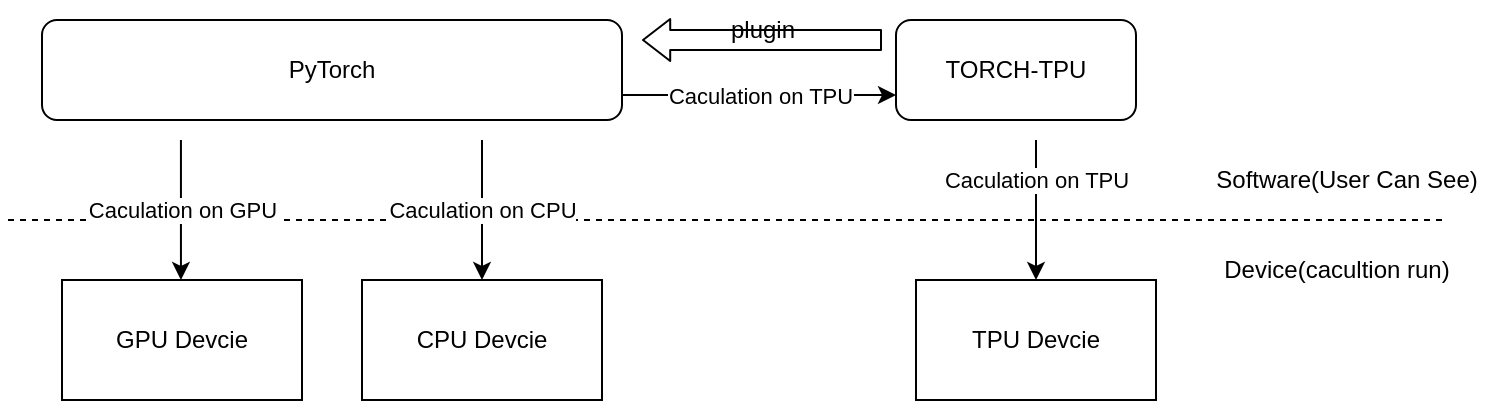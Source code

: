 <mxfile>
    <diagram id="upBO0sA1sfIi6hyUEM8w" name="第 1 页">
        <mxGraphModel dx="1379" dy="839" grid="1" gridSize="10" guides="1" tooltips="1" connect="1" arrows="1" fold="1" page="1" pageScale="1" pageWidth="827" pageHeight="1169" math="0" shadow="0">
            <root>
                <mxCell id="0"/>
                <mxCell id="1" parent="0"/>
                <mxCell id="2" value="PyTorch" style="rounded=1;whiteSpace=wrap;html=1;" vertex="1" parent="1">
                    <mxGeometry x="90" y="160" width="290" height="50" as="geometry"/>
                </mxCell>
                <mxCell id="3" value="TORCH-TPU" style="rounded=1;whiteSpace=wrap;html=1;" vertex="1" parent="1">
                    <mxGeometry x="517" y="160" width="120" height="50" as="geometry"/>
                </mxCell>
                <mxCell id="5" value="" style="shape=flexArrow;endArrow=classic;html=1;endWidth=10;endSize=4.2;" edge="1" parent="1">
                    <mxGeometry width="50" height="50" relative="1" as="geometry">
                        <mxPoint x="510" y="170" as="sourcePoint"/>
                        <mxPoint x="390" y="170" as="targetPoint"/>
                    </mxGeometry>
                </mxCell>
                <mxCell id="6" value="plugin" style="text;html=1;align=center;verticalAlign=middle;resizable=0;points=[];autosize=1;strokeColor=none;fillColor=none;" vertex="1" parent="1">
                    <mxGeometry x="420" y="150" width="60" height="30" as="geometry"/>
                </mxCell>
                <mxCell id="7" value="" style="endArrow=classic;html=1;exitX=1;exitY=0.75;exitDx=0;exitDy=0;entryX=0;entryY=0.75;entryDx=0;entryDy=0;" edge="1" parent="1" source="2" target="3">
                    <mxGeometry relative="1" as="geometry">
                        <mxPoint x="370" y="220" as="sourcePoint"/>
                        <mxPoint x="530" y="220" as="targetPoint"/>
                    </mxGeometry>
                </mxCell>
                <mxCell id="8" value="Caculation on TPU" style="edgeLabel;resizable=0;html=1;align=center;verticalAlign=middle;" connectable="0" vertex="1" parent="7">
                    <mxGeometry relative="1" as="geometry"/>
                </mxCell>
                <mxCell id="9" value="" style="endArrow=none;dashed=1;html=1;" edge="1" parent="1">
                    <mxGeometry width="50" height="50" relative="1" as="geometry">
                        <mxPoint x="790" y="260" as="sourcePoint"/>
                        <mxPoint x="70" y="260" as="targetPoint"/>
                    </mxGeometry>
                </mxCell>
                <mxCell id="10" value="" style="endArrow=classic;html=1;" edge="1" parent="1">
                    <mxGeometry relative="1" as="geometry">
                        <mxPoint x="310" y="220" as="sourcePoint"/>
                        <mxPoint x="310" y="290" as="targetPoint"/>
                    </mxGeometry>
                </mxCell>
                <mxCell id="11" value="Caculation on CPU" style="edgeLabel;resizable=0;html=1;align=center;verticalAlign=middle;" connectable="0" vertex="1" parent="10">
                    <mxGeometry relative="1" as="geometry"/>
                </mxCell>
                <mxCell id="13" value="" style="endArrow=classic;html=1;entryX=0.5;entryY=0;entryDx=0;entryDy=0;" edge="1" parent="1" target="18">
                    <mxGeometry relative="1" as="geometry">
                        <mxPoint x="587" y="220" as="sourcePoint"/>
                        <mxPoint x="587" y="280" as="targetPoint"/>
                    </mxGeometry>
                </mxCell>
                <mxCell id="14" value="Caculation on TPU" style="edgeLabel;resizable=0;html=1;align=center;verticalAlign=middle;" connectable="0" vertex="1" parent="13">
                    <mxGeometry relative="1" as="geometry">
                        <mxPoint y="-15" as="offset"/>
                    </mxGeometry>
                </mxCell>
                <mxCell id="15" value="Software(User Can See)" style="text;html=1;align=center;verticalAlign=middle;resizable=0;points=[];autosize=1;strokeColor=none;fillColor=none;" vertex="1" parent="1">
                    <mxGeometry x="667" y="225" width="150" height="30" as="geometry"/>
                </mxCell>
                <mxCell id="16" value="Device(cacultion run)" style="text;html=1;align=center;verticalAlign=middle;resizable=0;points=[];autosize=1;strokeColor=none;fillColor=none;" vertex="1" parent="1">
                    <mxGeometry x="667" y="270" width="140" height="30" as="geometry"/>
                </mxCell>
                <mxCell id="18" value="TPU Devcie" style="rounded=0;whiteSpace=wrap;html=1;" vertex="1" parent="1">
                    <mxGeometry x="527" y="290" width="120" height="60" as="geometry"/>
                </mxCell>
                <mxCell id="19" value="CPU Devcie" style="rounded=0;whiteSpace=wrap;html=1;" vertex="1" parent="1">
                    <mxGeometry x="250" y="290" width="120" height="60" as="geometry"/>
                </mxCell>
                <mxCell id="20" value="GPU Devcie" style="rounded=0;whiteSpace=wrap;html=1;" vertex="1" parent="1">
                    <mxGeometry x="100" y="290" width="120" height="60" as="geometry"/>
                </mxCell>
                <mxCell id="21" value="" style="endArrow=classic;html=1;" edge="1" parent="1">
                    <mxGeometry relative="1" as="geometry">
                        <mxPoint x="159.47" y="220" as="sourcePoint"/>
                        <mxPoint x="159.47" y="290" as="targetPoint"/>
                    </mxGeometry>
                </mxCell>
                <mxCell id="22" value="Caculation on GPU" style="edgeLabel;resizable=0;html=1;align=center;verticalAlign=middle;" connectable="0" vertex="1" parent="21">
                    <mxGeometry relative="1" as="geometry"/>
                </mxCell>
            </root>
        </mxGraphModel>
    </diagram>
</mxfile>